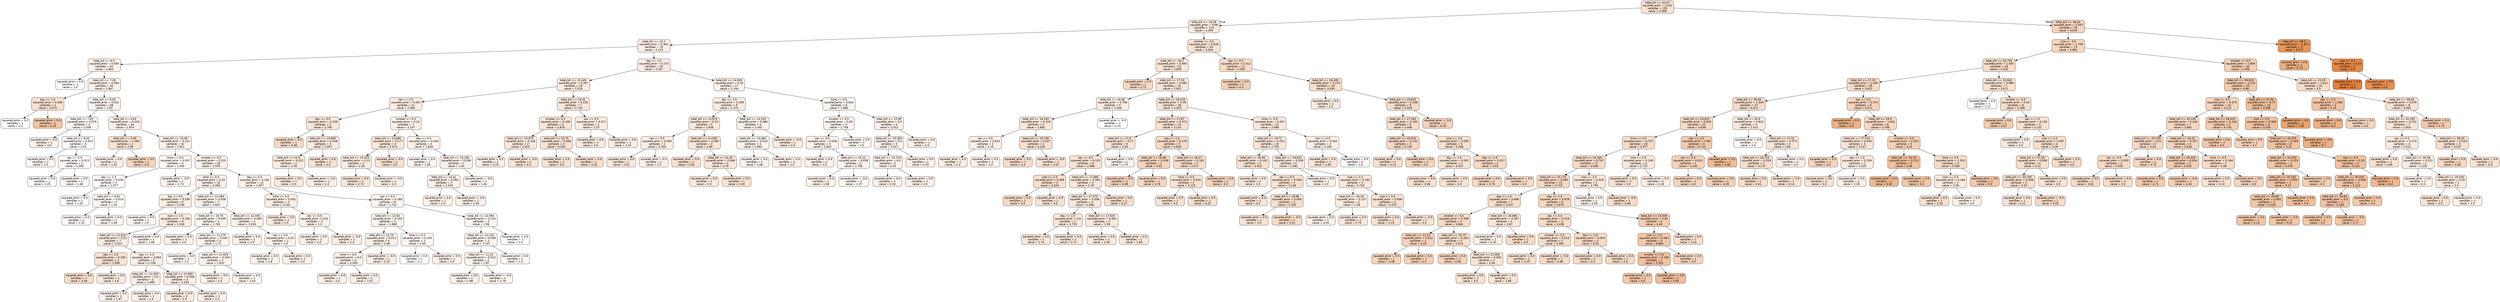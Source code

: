 digraph Tree {
node [shape=box, style="filled, rounded", color="black", fontname="helvetica"] ;
edge [fontname="helvetica"] ;
0 [label="total_bill <= 20.47\nsquared_error = 2.032\nsamples = 195\nvalue = 3.088", fillcolor="#f9e2d1"] ;
1 [label="total_bill <= 16.28\nsquared_error = 0.68\nsamples = 119\nvalue = 2.456", fillcolor="#fbebdf"] ;
0 -> 1 [labeldistance=2.5, labelangle=45, headlabel="True"] ;
2 [label="total_bill <= 13.2\nsquared_error = 0.481\nsamples = 76\nvalue = 2.135", fillcolor="#fcefe6"] ;
1 -> 2 ;
3 [label="total_bill <= 6.5\nsquared_error = 0.593\nsamples = 41\nvalue = 1.963", fillcolor="#fcf2ea"] ;
2 -> 3 ;
4 [label="squared_error = 0.0\nsamples = 1\nvalue = 1.0", fillcolor="#ffffff"] ;
3 -> 4 ;
5 [label="total_bill <= 7.38\nsquared_error = 0.584\nsamples = 40\nvalue = 1.987", fillcolor="#fcf1e9"] ;
3 -> 5 ;
6 [label="day <= 1.5\nsquared_error = 4.306\nsamples = 2\nvalue = 3.075", fillcolor="#f9e2d1"] ;
5 -> 6 ;
7 [label="squared_error = 0.0\nsamples = 1\nvalue = 1.0", fillcolor="#ffffff"] ;
6 -> 7 ;
8 [label="squared_error = 0.0\nsamples = 1\nvalue = 5.15", fillcolor="#f3c5a4"] ;
6 -> 8 ;
9 [label="total_bill <= 8.55\nsquared_error = 0.322\nsamples = 38\nvalue = 1.93", fillcolor="#fcf2eb"] ;
5 -> 9 ;
10 [label="total_bill <= 7.93\nsquared_error = 0.075\nsamples = 4\nvalue = 1.558", fillcolor="#fdf7f3"] ;
9 -> 10 ;
11 [label="squared_error = 0.0\nsamples = 1\nvalue = 2.0", fillcolor="#fcf1e9"] ;
10 -> 11 ;
12 [label="total_bill <= 8.43\nsquared_error = 0.013\nsamples = 3\nvalue = 1.41", fillcolor="#fef9f6"] ;
10 -> 12 ;
13 [label="squared_error = 0.0\nsamples = 1\nvalue = 1.5", fillcolor="#fef8f4"] ;
12 -> 13 ;
14 [label="sex <= 0.5\nsquared_error = 0.013\nsamples = 2\nvalue = 1.365", fillcolor="#fefaf7"] ;
12 -> 14 ;
15 [label="squared_error = 0.0\nsamples = 1\nvalue = 1.25", fillcolor="#fefcfa"] ;
14 -> 15 ;
16 [label="squared_error = 0.0\nsamples = 1\nvalue = 1.48", fillcolor="#fef8f4"] ;
14 -> 16 ;
17 [label="total_bill <= 9.64\nsquared_error = 0.333\nsamples = 34\nvalue = 1.974", fillcolor="#fcf1ea"] ;
9 -> 17 ;
18 [label="total_bill <= 9.09\nsquared_error = 1.082\nsamples = 2\nvalue = 2.96", fillcolor="#f9e4d4"] ;
17 -> 18 ;
19 [label="squared_error = 0.0\nsamples = 1\nvalue = 1.92", fillcolor="#fcf2eb"] ;
18 -> 19 ;
20 [label="squared_error = 0.0\nsamples = 1\nvalue = 4.0", fillcolor="#f6d5bd"] ;
18 -> 20 ;
21 [label="total_bill <= 10.08\nsquared_error = 0.222\nsamples = 32\nvalue = 1.912", fillcolor="#fcf2eb"] ;
17 -> 21 ;
22 [label="time <= 0.5\nsquared_error = 0.037\nsamples = 4\nvalue = 1.465", fillcolor="#fef8f5"] ;
21 -> 22 ;
23 [label="day <= 1.5\nsquared_error = 0.018\nsamples = 3\nvalue = 1.377", fillcolor="#fefaf7"] ;
22 -> 23 ;
24 [label="squared_error = 0.0\nsamples = 1\nvalue = 1.25", fillcolor="#fefcfa"] ;
23 -> 24 ;
25 [label="total_bill <= 9.81\nsquared_error = 0.014\nsamples = 2\nvalue = 1.44", fillcolor="#fef9f5"] ;
23 -> 25 ;
26 [label="squared_error = 0.0\nsamples = 1\nvalue = 1.32", fillcolor="#fefbf8"] ;
25 -> 26 ;
27 [label="squared_error = 0.0\nsamples = 1\nvalue = 1.56", fillcolor="#fdf7f3"] ;
25 -> 27 ;
28 [label="squared_error = -0.0\nsamples = 1\nvalue = 1.73", fillcolor="#fdf5ef"] ;
22 -> 28 ;
29 [label="smoker <= 0.5\nsquared_error = 0.215\nsamples = 28\nvalue = 1.976", fillcolor="#fcf1ea"] ;
21 -> 29 ;
30 [label="time <= 0.5\nsquared_error = 0.22\nsamples = 16\nvalue = 2.066", fillcolor="#fcf0e8"] ;
29 -> 30 ;
31 [label="day <= 0.5\nsquared_error = 0.295\nsamples = 9\nvalue = 2.236", fillcolor="#fbeee4"] ;
30 -> 31 ;
32 [label="squared_error = 0.0\nsamples = 1\nvalue = 1.5", fillcolor="#fef8f4"] ;
31 -> 32 ;
33 [label="size <= 2.5\nsquared_error = 0.256\nsamples = 8\nvalue = 2.328", fillcolor="#fbece2"] ;
31 -> 33 ;
34 [label="total_bill <= 11.815\nsquared_error = 0.22\nsamples = 7\nvalue = 2.423", fillcolor="#fbebe0"] ;
33 -> 34 ;
35 [label="day <= 1.5\nsquared_error = 0.156\nsamples = 2\nvalue = 2.995", fillcolor="#f9e3d3"] ;
34 -> 35 ;
36 [label="squared_error = 0.0\nsamples = 1\nvalue = 3.39", fillcolor="#f8deca"] ;
35 -> 36 ;
37 [label="squared_error = 0.0\nsamples = 1\nvalue = 2.6", fillcolor="#fae9dc"] ;
35 -> 37 ;
38 [label="day <= 1.5\nsquared_error = 0.063\nsamples = 5\nvalue = 2.194", fillcolor="#fceee5"] ;
34 -> 38 ;
39 [label="total_bill <= 12.355\nsquared_error = 0.0\nsamples = 2\nvalue = 1.985", fillcolor="#fcf1e9"] ;
38 -> 39 ;
40 [label="squared_error = 0.0\nsamples = 1\nvalue = 1.97", fillcolor="#fcf1ea"] ;
39 -> 40 ;
41 [label="squared_error = 0.0\nsamples = 1\nvalue = 2.0", fillcolor="#fcf1e9"] ;
39 -> 41 ;
42 [label="total_bill <= 12.895\nsquared_error = 0.056\nsamples = 3\nvalue = 2.333", fillcolor="#fbece2"] ;
38 -> 42 ;
43 [label="squared_error = 0.0\nsamples = 2\nvalue = 2.5", fillcolor="#fbeade"] ;
42 -> 43 ;
44 [label="squared_error = 0.0\nsamples = 1\nvalue = 2.0", fillcolor="#fcf1e9"] ;
42 -> 44 ;
45 [label="squared_error = 0.0\nsamples = 1\nvalue = 1.66", fillcolor="#fdf6f0"] ;
33 -> 45 ;
46 [label="total_bill <= 12.065\nsquared_error = 0.038\nsamples = 7\nvalue = 1.847", fillcolor="#fdf3ec"] ;
30 -> 46 ;
47 [label="total_bill <= 10.75\nsquared_error = 0.049\nsamples = 4\nvalue = 1.782", fillcolor="#fdf4ee"] ;
46 -> 47 ;
48 [label="squared_error = 0.0\nsamples = 1\nvalue = 2.0", fillcolor="#fcf1e9"] ;
47 -> 48 ;
49 [label="total_bill <= 11.275\nsquared_error = 0.045\nsamples = 3\nvalue = 1.71", fillcolor="#fdf5ef"] ;
47 -> 49 ;
50 [label="squared_error = 0.0\nsamples = 1\nvalue = 1.5", fillcolor="#fef8f4"] ;
49 -> 50 ;
51 [label="total_bill <= 11.625\nsquared_error = 0.034\nsamples = 2\nvalue = 1.815", fillcolor="#fdf4ed"] ;
49 -> 51 ;
52 [label="squared_error = 0.0\nsamples = 1\nvalue = 2.0", fillcolor="#fcf1e9"] ;
51 -> 52 ;
53 [label="squared_error = 0.0\nsamples = 1\nvalue = 1.63", fillcolor="#fdf6f1"] ;
51 -> 53 ;
54 [label="total_bill <= 12.345\nsquared_error = 0.009\nsamples = 3\nvalue = 1.933", fillcolor="#fcf2ea"] ;
46 -> 54 ;
55 [label="squared_error = 0.0\nsamples = 1\nvalue = 2.0", fillcolor="#fcf1e9"] ;
54 -> 55 ;
56 [label="sex <= 0.5\nsquared_error = 0.01\nsamples = 2\nvalue = 1.9", fillcolor="#fcf2eb"] ;
54 -> 56 ;
57 [label="squared_error = 0.0\nsamples = 1\nvalue = 1.8", fillcolor="#fdf4ed"] ;
56 -> 57 ;
58 [label="squared_error = 0.0\nsamples = 1\nvalue = 2.0", fillcolor="#fcf1e9"] ;
56 -> 58 ;
59 [label="day <= 0.5\nsquared_error = 0.185\nsamples = 12\nvalue = 1.857", fillcolor="#fdf3ec"] ;
29 -> 59 ;
60 [label="time <= 0.5\nsquared_error = 0.042\nsamples = 3\nvalue = 2.233", fillcolor="#fbeee4"] ;
59 -> 60 ;
61 [label="squared_error = 0.0\nsamples = 1\nvalue = 2.5", fillcolor="#fbeade"] ;
60 -> 61 ;
62 [label="sex <= 0.5\nsquared_error = 0.01\nsamples = 2\nvalue = 2.1", fillcolor="#fcf0e7"] ;
60 -> 62 ;
63 [label="squared_error = 0.0\nsamples = 1\nvalue = 2.0", fillcolor="#fcf1e9"] ;
62 -> 63 ;
64 [label="squared_error = -0.0\nsamples = 1\nvalue = 2.2", fillcolor="#fceee5"] ;
62 -> 64 ;
65 [label="sex <= 0.5\nsquared_error = 0.169\nsamples = 9\nvalue = 1.731", fillcolor="#fdf5ef"] ;
59 -> 65 ;
66 [label="total_bill <= 12.83\nsquared_error = 0.155\nsamples = 5\nvalue = 1.868", fillcolor="#fcf3ec"] ;
65 -> 66 ;
67 [label="total_bill <= 12.75\nsquared_error = 0.011\nsamples = 3\nvalue = 2.08", fillcolor="#fcf0e7"] ;
66 -> 67 ;
68 [label="time <= 0.5\nsquared_error = 0.0\nsamples = 2\nvalue = 2.005", fillcolor="#fcf1e9"] ;
67 -> 68 ;
69 [label="squared_error = 0.0\nsamples = 1\nvalue = 2.0", fillcolor="#fcf1e9"] ;
68 -> 69 ;
70 [label="squared_error = 0.0\nsamples = 1\nvalue = 2.01", fillcolor="#fcf1e9"] ;
68 -> 70 ;
71 [label="squared_error = -0.0\nsamples = 1\nvalue = 2.23", fillcolor="#fbeee4"] ;
67 -> 71 ;
72 [label="time <= 0.5\nsquared_error = 0.203\nsamples = 2\nvalue = 1.55", fillcolor="#fdf7f3"] ;
66 -> 72 ;
73 [label="squared_error = 0.0\nsamples = 1\nvalue = 1.1", fillcolor="#fffefd"] ;
72 -> 73 ;
74 [label="squared_error = 0.0\nsamples = 1\nvalue = 2.0", fillcolor="#fcf1e9"] ;
72 -> 74 ;
75 [label="total_bill <= 12.095\nsquared_error = 0.133\nsamples = 4\nvalue = 1.56", fillcolor="#fdf7f3"] ;
65 -> 75 ;
76 [label="total_bill <= 11.415\nsquared_error = 0.038\nsamples = 3\nvalue = 1.747", fillcolor="#fdf5ef"] ;
75 -> 76 ;
77 [label="total_bill <= 11.13\nsquared_error = 0.012\nsamples = 2\nvalue = 1.87", fillcolor="#fcf3ec"] ;
76 -> 77 ;
78 [label="squared_error = 0.0\nsamples = 1\nvalue = 1.98", fillcolor="#fcf1e9"] ;
77 -> 78 ;
79 [label="squared_error = -0.0\nsamples = 1\nvalue = 1.76", fillcolor="#fdf4ee"] ;
77 -> 79 ;
80 [label="squared_error = 0.0\nsamples = 1\nvalue = 1.5", fillcolor="#fef8f4"] ;
76 -> 80 ;
81 [label="squared_error = 0.0\nsamples = 1\nvalue = 1.0", fillcolor="#ffffff"] ;
75 -> 81 ;
82 [label="day <= 1.5\nsquared_error = 0.275\nsamples = 35\nvalue = 2.337", fillcolor="#fbece2"] ;
2 -> 82 ;
83 [label="total_bill <= 15.445\nsquared_error = 0.287\nsamples = 18\nvalue = 2.519", fillcolor="#fbeade"] ;
82 -> 83 ;
84 [label="sex <= 0.5\nsquared_error = 0.337\nsamples = 11\nvalue = 2.383", fillcolor="#fbece1"] ;
83 -> 84 ;
85 [label="day <= 0.5\nsquared_error = 0.238\nsamples = 4\nvalue = 2.795", fillcolor="#fae6d8"] ;
84 -> 85 ;
86 [label="squared_error = 0.0\nsamples = 1\nvalue = 3.48", fillcolor="#f8dcc8"] ;
85 -> 86 ;
87 [label="total_bill <= 14.895\nsquared_error = 0.109\nsamples = 3\nvalue = 2.567", fillcolor="#fae9dd"] ;
85 -> 87 ;
88 [label="total_bill <= 14.0\nsquared_error = 0.022\nsamples = 2\nvalue = 2.35", fillcolor="#fbece1"] ;
87 -> 88 ;
89 [label="squared_error = 0.0\nsamples = 1\nvalue = 2.5", fillcolor="#fbeade"] ;
88 -> 89 ;
90 [label="squared_error = -0.0\nsamples = 1\nvalue = 2.2", fillcolor="#fceee5"] ;
88 -> 90 ;
91 [label="squared_error = 0.0\nsamples = 1\nvalue = 3.0", fillcolor="#f9e3d3"] ;
87 -> 91 ;
92 [label="smoker <= 0.5\nsquared_error = 0.24\nsamples = 7\nvalue = 2.147", fillcolor="#fcefe6"] ;
84 -> 92 ;
93 [label="total_bill <= 13.685\nsquared_error = 0.177\nsamples = 3\nvalue = 2.573", fillcolor="#fae9dc"] ;
92 -> 93 ;
94 [label="total_bill <= 13.325\nsquared_error = 0.13\nsamples = 2\nvalue = 2.36", fillcolor="#fbece1"] ;
93 -> 94 ;
95 [label="squared_error = 0.0\nsamples = 1\nvalue = 2.72", fillcolor="#fae7d9"] ;
94 -> 95 ;
96 [label="squared_error = -0.0\nsamples = 1\nvalue = 2.0", fillcolor="#fcf1e9"] ;
94 -> 96 ;
97 [label="squared_error = 0.0\nsamples = 1\nvalue = 3.0", fillcolor="#f9e3d3"] ;
93 -> 97 ;
98 [label="day <= 0.5\nsquared_error = 0.049\nsamples = 4\nvalue = 1.828", fillcolor="#fdf3ed"] ;
92 -> 98 ;
99 [label="squared_error = 0.0\nsamples = 1\nvalue = 1.58", fillcolor="#fdf7f2"] ;
98 -> 99 ;
100 [label="total_bill <= 15.185\nsquared_error = 0.038\nsamples = 3\nvalue = 1.91", fillcolor="#fcf2eb"] ;
98 -> 100 ;
101 [label="total_bill <= 14.41\nsquared_error = 0.002\nsamples = 2\nvalue = 2.045", fillcolor="#fcf0e8"] ;
100 -> 101 ;
102 [label="squared_error = 0.0\nsamples = 1\nvalue = 2.0", fillcolor="#fcf1e9"] ;
101 -> 102 ;
103 [label="squared_error = -0.0\nsamples = 1\nvalue = 2.09", fillcolor="#fcf0e7"] ;
101 -> 103 ;
104 [label="squared_error = -0.0\nsamples = 1\nvalue = 1.64", fillcolor="#fdf6f1"] ;
100 -> 104 ;
105 [label="total_bill <= 16.01\nsquared_error = 0.135\nsamples = 7\nvalue = 2.733", fillcolor="#fae7d9"] ;
83 -> 105 ;
106 [label="smoker <= 0.5\nsquared_error = 0.109\nsamples = 5\nvalue = 2.878", fillcolor="#fae5d6"] ;
105 -> 106 ;
107 [label="total_bill <= 15.875\nsquared_error = 0.148\nsamples = 2\nvalue = 2.615", fillcolor="#fae8db"] ;
106 -> 107 ;
108 [label="squared_error = 0.0\nsamples = 1\nvalue = 2.23", fillcolor="#fbeee4"] ;
107 -> 108 ;
109 [label="squared_error = -0.0\nsamples = 1\nvalue = 3.0", fillcolor="#f9e3d3"] ;
107 -> 109 ;
110 [label="total_bill <= 15.75\nsquared_error = 0.006\nsamples = 3\nvalue = 3.053", fillcolor="#f9e2d2"] ;
106 -> 110 ;
111 [label="squared_error = 0.0\nsamples = 2\nvalue = 3.0", fillcolor="#f9e3d3"] ;
110 -> 111 ;
112 [label="squared_error = 0.0\nsamples = 1\nvalue = 3.16", fillcolor="#f9e1cf"] ;
110 -> 112 ;
113 [label="sex <= 0.5\nsquared_error = 0.017\nsamples = 2\nvalue = 2.37", fillcolor="#fbece1"] ;
105 -> 113 ;
114 [label="squared_error = 0.0\nsamples = 1\nvalue = 2.5", fillcolor="#fbeade"] ;
113 -> 114 ;
115 [label="squared_error = 0.0\nsamples = 1\nvalue = 2.24", fillcolor="#fbeee4"] ;
113 -> 115 ;
116 [label="total_bill <= 14.935\nsquared_error = 0.19\nsamples = 17\nvalue = 2.144", fillcolor="#fcefe6"] ;
82 -> 116 ;
117 [label="day <= 2.5\nsquared_error = 0.209\nsamples = 9\nvalue = 2.374", fillcolor="#fbece1"] ;
116 -> 117 ;
118 [label="total_bill <= 13.875\nsquared_error = 0.15\nsamples = 5\nvalue = 2.638", fillcolor="#fae8db"] ;
117 -> 118 ;
119 [label="sex <= 0.5\nsquared_error = 0.093\nsamples = 2\nvalue = 2.305", fillcolor="#fbede2"] ;
118 -> 119 ;
120 [label="squared_error = 0.0\nsamples = 1\nvalue = 2.61", fillcolor="#fae8dc"] ;
119 -> 120 ;
121 [label="squared_error = 0.0\nsamples = 1\nvalue = 2.0", fillcolor="#fcf1e9"] ;
119 -> 121 ;
122 [label="total_bill <= 14.005\nsquared_error = 0.065\nsamples = 3\nvalue = 2.86", fillcolor="#fae5d6"] ;
118 -> 122 ;
123 [label="squared_error = 0.0\nsamples = 1\nvalue = 3.06", fillcolor="#f9e2d2"] ;
122 -> 123 ;
124 [label="total_bill <= 14.45\nsquared_error = 0.068\nsamples = 2\nvalue = 2.76", fillcolor="#fae6d8"] ;
122 -> 124 ;
125 [label="squared_error = 0.0\nsamples = 1\nvalue = 2.5", fillcolor="#fbeade"] ;
124 -> 125 ;
126 [label="squared_error = 0.0\nsamples = 1\nvalue = 3.02", fillcolor="#f9e3d3"] ;
124 -> 126 ;
127 [label="total_bill <= 14.205\nsquared_error = 0.086\nsamples = 4\nvalue = 2.045", fillcolor="#fcf0e8"] ;
117 -> 127 ;
128 [label="total_bill <= 13.465\nsquared_error = 0.023\nsamples = 3\nvalue = 1.893", fillcolor="#fcf2eb"] ;
127 -> 128 ;
129 [label="squared_error = 0.0\nsamples = 1\nvalue = 1.68", fillcolor="#fdf5f0"] ;
128 -> 129 ;
130 [label="squared_error = 0.0\nsamples = 2\nvalue = 2.0", fillcolor="#fcf1e9"] ;
128 -> 130 ;
131 [label="squared_error = -0.0\nsamples = 1\nvalue = 2.5", fillcolor="#fbeade"] ;
127 -> 131 ;
132 [label="time <= 0.5\nsquared_error = 0.041\nsamples = 8\nvalue = 1.885", fillcolor="#fcf3ec"] ;
116 -> 132 ;
133 [label="smoker <= 0.5\nsquared_error = 0.05\nsamples = 4\nvalue = 1.758", fillcolor="#fdf4ee"] ;
132 -> 133 ;
134 [label="sex <= 0.5\nsquared_error = 0.038\nsamples = 3\nvalue = 1.843", fillcolor="#fdf3ec"] ;
133 -> 134 ;
135 [label="squared_error = 0.0\nsamples = 1\nvalue = 2.0", fillcolor="#fcf1e9"] ;
134 -> 135 ;
136 [label="total_bill <= 15.23\nsquared_error = 0.038\nsamples = 2\nvalue = 1.765", fillcolor="#fdf4ee"] ;
134 -> 136 ;
137 [label="squared_error = 0.0\nsamples = 1\nvalue = 1.96", fillcolor="#fcf2ea"] ;
136 -> 137 ;
138 [label="squared_error = -0.0\nsamples = 1\nvalue = 1.57", fillcolor="#fdf7f2"] ;
136 -> 138 ;
139 [label="squared_error = 0.0\nsamples = 1\nvalue = 1.5", fillcolor="#fef8f4"] ;
133 -> 139 ;
140 [label="total_bill <= 15.99\nsquared_error = 0.0\nsamples = 4\nvalue = 2.012", fillcolor="#fcf1e9"] ;
132 -> 140 ;
141 [label="total_bill <= 15.965\nsquared_error = 0.0\nsamples = 3\nvalue = 2.017", fillcolor="#fcf1e9"] ;
140 -> 141 ;
142 [label="total_bill <= 15.715\nsquared_error = 0.0\nsamples = 2\nvalue = 2.01", fillcolor="#fcf1e9"] ;
141 -> 142 ;
143 [label="squared_error = 0.0\nsamples = 1\nvalue = 2.02", fillcolor="#fcf1e9"] ;
142 -> 143 ;
144 [label="squared_error = 0.0\nsamples = 1\nvalue = 2.0", fillcolor="#fcf1e9"] ;
142 -> 144 ;
145 [label="squared_error = 0.0\nsamples = 1\nvalue = 2.03", fillcolor="#fcf1e8"] ;
141 -> 145 ;
146 [label="squared_error = 0.0\nsamples = 1\nvalue = 2.0", fillcolor="#fcf1e9"] ;
140 -> 146 ;
147 [label="smoker <= 0.5\nsquared_error = 0.526\nsamples = 43\nvalue = 3.024", fillcolor="#f9e3d2"] ;
1 -> 147 ;
148 [label="total_bill <= 16.3\nsquared_error = 0.493\nsamples = 32\nvalue = 2.859", fillcolor="#fae5d6"] ;
147 -> 148 ;
149 [label="squared_error = 0.0\nsamples = 1\nvalue = 3.71", fillcolor="#f7d9c3"] ;
148 -> 149 ;
150 [label="total_bill <= 17.03\nsquared_error = 0.485\nsamples = 31\nvalue = 2.831", fillcolor="#fae5d7"] ;
148 -> 150 ;
151 [label="total_bill <= 16.96\nsquared_error = 0.708\nsamples = 5\nvalue = 2.356", fillcolor="#fbece1"] ;
150 -> 151 ;
152 [label="total_bill <= 16.545\nsquared_error = 0.319\nsamples = 4\nvalue = 2.692", fillcolor="#fae7da"] ;
151 -> 152 ;
153 [label="sex <= 0.5\nsquared_error = 0.022\nsamples = 2\nvalue = 2.15", fillcolor="#fcefe6"] ;
152 -> 153 ;
154 [label="squared_error = 0.0\nsamples = 1\nvalue = 2.3", fillcolor="#fbede2"] ;
153 -> 154 ;
155 [label="squared_error = 0.0\nsamples = 1\nvalue = 2.0", fillcolor="#fcf1e9"] ;
153 -> 155 ;
156 [label="total_bill <= 16.795\nsquared_error = 0.027\nsamples = 2\nvalue = 3.235", fillcolor="#f9e0ce"] ;
152 -> 156 ;
157 [label="squared_error = 0.0\nsamples = 1\nvalue = 3.4", fillcolor="#f8ddca"] ;
156 -> 157 ;
158 [label="squared_error = -0.0\nsamples = 1\nvalue = 3.07", fillcolor="#f9e2d1"] ;
156 -> 158 ;
159 [label="squared_error = -0.0\nsamples = 1\nvalue = 1.01", fillcolor="#ffffff"] ;
151 -> 159 ;
160 [label="total_bill <= 18.315\nsquared_error = 0.39\nsamples = 26\nvalue = 2.923", fillcolor="#f9e4d5"] ;
150 -> 160 ;
161 [label="total_bill <= 17.87\nsquared_error = 0.373\nsamples = 14\nvalue = 3.124", fillcolor="#f9e1d0"] ;
160 -> 161 ;
162 [label="total_bill <= 17.8\nsquared_error = 0.27\nsamples = 9\nvalue = 2.85", fillcolor="#fae5d6"] ;
161 -> 162 ;
163 [label="sex <= 0.5\nsquared_error = 0.133\nsamples = 8\nvalue = 2.988", fillcolor="#f9e3d3"] ;
162 -> 163 ;
164 [label="size <= 2.5\nsquared_error = 0.056\nsamples = 3\nvalue = 3.333", fillcolor="#f8decc"] ;
163 -> 164 ;
165 [label="squared_error = 0.0\nsamples = 2\nvalue = 3.5", fillcolor="#f8dcc8"] ;
164 -> 165 ;
166 [label="squared_error = 0.0\nsamples = 1\nvalue = 3.0", fillcolor="#f9e3d3"] ;
164 -> 166 ;
167 [label="total_bill <= 17.685\nsquared_error = 0.065\nsamples = 5\nvalue = 2.78", fillcolor="#fae6d8"] ;
163 -> 167 ;
168 [label="total_bill <= 17.375\nsquared_error = 0.006\nsamples = 4\nvalue = 2.658", fillcolor="#fae8db"] ;
167 -> 168 ;
169 [label="day <= 2.5\nsquared_error = 0.0\nsamples = 2\nvalue = 2.725", fillcolor="#fae7d9"] ;
168 -> 169 ;
170 [label="squared_error = 0.0\nsamples = 1\nvalue = 2.74", fillcolor="#fae7d9"] ;
169 -> 170 ;
171 [label="squared_error = 0.0\nsamples = 1\nvalue = 2.71", fillcolor="#fae7d9"] ;
169 -> 171 ;
172 [label="total_bill <= 17.525\nsquared_error = 0.002\nsamples = 2\nvalue = 2.59", fillcolor="#fae9dc"] ;
168 -> 172 ;
173 [label="squared_error = 0.0\nsamples = 1\nvalue = 2.54", fillcolor="#fbe9dd"] ;
172 -> 173 ;
174 [label="squared_error = 0.0\nsamples = 1\nvalue = 2.64", fillcolor="#fae8db"] ;
172 -> 174 ;
175 [label="squared_error = 0.0\nsamples = 1\nvalue = 3.27", fillcolor="#f8dfcd"] ;
167 -> 175 ;
176 [label="squared_error = 0.0\nsamples = 1\nvalue = 1.75", fillcolor="#fdf4ee"] ;
162 -> 176 ;
177 [label="day <= 1.5\nsquared_error = 0.179\nsamples = 5\nvalue = 3.618", fillcolor="#f7dac5"] ;
161 -> 177 ;
178 [label="total_bill <= 18.08\nsquared_error = 0.026\nsamples = 2\nvalue = 3.92", fillcolor="#f7d6bf"] ;
177 -> 178 ;
179 [label="squared_error = 0.0\nsamples = 1\nvalue = 4.08", fillcolor="#f6d4bb"] ;
178 -> 179 ;
180 [label="squared_error = 0.0\nsamples = 1\nvalue = 3.76", fillcolor="#f7d8c2"] ;
178 -> 180 ;
181 [label="total_bill <= 18.27\nsquared_error = 0.181\nsamples = 3\nvalue = 3.417", fillcolor="#f8ddca"] ;
177 -> 181 ;
182 [label="time <= 0.5\nsquared_error = 0.016\nsamples = 2\nvalue = 3.125", fillcolor="#f9e1d0"] ;
181 -> 182 ;
183 [label="squared_error = 0.0\nsamples = 1\nvalue = 3.0", fillcolor="#f9e3d3"] ;
182 -> 183 ;
184 [label="squared_error = 0.0\nsamples = 1\nvalue = 3.25", fillcolor="#f8e0ce"] ;
182 -> 184 ;
185 [label="squared_error = 0.0\nsamples = 1\nvalue = 4.0", fillcolor="#f6d5bd"] ;
181 -> 185 ;
186 [label="time <= 0.5\nsquared_error = 0.307\nsamples = 12\nvalue = 2.688", fillcolor="#fae7da"] ;
160 -> 186 ;
187 [label="total_bill <= 19.71\nsquared_error = 0.214\nsamples = 10\nvalue = 2.792", fillcolor="#fae6d8"] ;
186 -> 187 ;
188 [label="total_bill <= 18.39\nsquared_error = 0.102\nsamples = 5\nvalue = 3.002", fillcolor="#f9e3d3"] ;
187 -> 188 ;
189 [label="squared_error = 0.0\nsamples = 1\nvalue = 2.5", fillcolor="#fbeade"] ;
188 -> 189 ;
190 [label="sex <= 0.5\nsquared_error = 0.049\nsamples = 4\nvalue = 3.128", fillcolor="#f9e1d0"] ;
188 -> 190 ;
191 [label="squared_error = 0.0\nsamples = 2\nvalue = 3.0", fillcolor="#f9e3d3"] ;
190 -> 191 ;
192 [label="total_bill <= 18.96\nsquared_error = 0.065\nsamples = 2\nvalue = 3.255", fillcolor="#f8dfcd"] ;
190 -> 192 ;
193 [label="squared_error = 0.0\nsamples = 1\nvalue = 3.0", fillcolor="#f9e3d3"] ;
192 -> 193 ;
194 [label="squared_error = -0.0\nsamples = 1\nvalue = 3.51", fillcolor="#f8dcc8"] ;
192 -> 194 ;
195 [label="total_bill <= 19.925\nsquared_error = 0.238\nsamples = 5\nvalue = 2.582", fillcolor="#fae9dc"] ;
187 -> 195 ;
196 [label="squared_error = 0.0\nsamples = 1\nvalue = 2.0", fillcolor="#fcf1e9"] ;
195 -> 196 ;
197 [label="size <= 2.5\nsquared_error = 0.192\nsamples = 4\nvalue = 2.728", fillcolor="#fae7d9"] ;
195 -> 197 ;
198 [label="total_bill <= 20.26\nsquared_error = 0.137\nsamples = 2\nvalue = 2.38", fillcolor="#fbece1"] ;
197 -> 198 ;
199 [label="squared_error = 0.0\nsamples = 1\nvalue = 2.01", fillcolor="#fcf1e9"] ;
198 -> 199 ;
200 [label="squared_error = 0.0\nsamples = 1\nvalue = 2.75", fillcolor="#fae7d9"] ;
198 -> 200 ;
201 [label="size <= 3.5\nsquared_error = 0.006\nsamples = 2\nvalue = 3.075", fillcolor="#f9e2d1"] ;
197 -> 201 ;
202 [label="squared_error = 0.0\nsamples = 1\nvalue = 3.15", fillcolor="#f9e1d0"] ;
201 -> 202 ;
203 [label="squared_error = -0.0\nsamples = 1\nvalue = 3.0", fillcolor="#f9e3d3"] ;
201 -> 203 ;
204 [label="sex <= 0.5\nsquared_error = 0.442\nsamples = 2\nvalue = 2.165", fillcolor="#fcefe5"] ;
186 -> 204 ;
205 [label="squared_error = 0.0\nsamples = 1\nvalue = 2.83", fillcolor="#fae5d7"] ;
204 -> 205 ;
206 [label="squared_error = 0.0\nsamples = 1\nvalue = 1.5", fillcolor="#fef8f4"] ;
204 -> 206 ;
207 [label="day <= 0.5\nsquared_error = 0.312\nsamples = 11\nvalue = 3.505", fillcolor="#f8dcc8"] ;
147 -> 207 ;
208 [label="squared_error = 0.0\nsamples = 1\nvalue = 4.3", fillcolor="#f5d1b6"] ;
207 -> 208 ;
209 [label="total_bill <= 16.435\nsquared_error = 0.274\nsamples = 10\nvalue = 3.426", fillcolor="#f8ddca"] ;
207 -> 209 ;
210 [label="squared_error = 0.0\nsamples = 1\nvalue = 2.5", fillcolor="#fbeade"] ;
209 -> 210 ;
211 [label="total_bill <= 19.625\nsquared_error = 0.198\nsamples = 9\nvalue = 3.529", fillcolor="#f8dcc7"] ;
209 -> 211 ;
212 [label="total_bill <= 17.165\nsquared_error = 0.162\nsamples = 8\nvalue = 3.446", fillcolor="#f8ddc9"] ;
211 -> 212 ;
213 [label="total_bill <= 16.525\nsquared_error = 0.132\nsamples = 3\nvalue = 3.743", fillcolor="#f7d9c3"] ;
212 -> 213 ;
214 [label="squared_error = 0.0\nsamples = 1\nvalue = 3.23", fillcolor="#f9e0ce"] ;
213 -> 214 ;
215 [label="squared_error = 0.0\nsamples = 2\nvalue = 4.0", fillcolor="#f6d5bd"] ;
213 -> 215 ;
216 [label="size <= 2.5\nsquared_error = 0.095\nsamples = 5\nvalue = 3.268", fillcolor="#f8dfcd"] ;
212 -> 216 ;
217 [label="day <= 1.5\nsquared_error = 0.001\nsamples = 3\nvalue = 3.027", fillcolor="#f9e3d2"] ;
216 -> 217 ;
218 [label="squared_error = 0.0\nsamples = 1\nvalue = 3.08", fillcolor="#f9e2d1"] ;
217 -> 218 ;
219 [label="squared_error = 0.0\nsamples = 2\nvalue = 3.0", fillcolor="#f9e3d3"] ;
217 -> 219 ;
220 [label="day <= 1.5\nsquared_error = 0.017\nsamples = 2\nvalue = 3.63", fillcolor="#f7dac5"] ;
216 -> 220 ;
221 [label="squared_error = 0.0\nsamples = 1\nvalue = 3.76", fillcolor="#f7d8c2"] ;
220 -> 221 ;
222 [label="squared_error = 0.0\nsamples = 1\nvalue = 3.5", fillcolor="#f8dcc8"] ;
220 -> 222 ;
223 [label="squared_error = -0.0\nsamples = 1\nvalue = 4.19", fillcolor="#f6d2b9"] ;
211 -> 223 ;
224 [label="total_bill <= 46.81\nsquared_error = 2.547\nsamples = 76\nvalue = 4.076", fillcolor="#f6d4bb"] ;
0 -> 224 [labeldistance=2.5, labelangle=-45, headlabel="False"] ;
225 [label="size <= 3.5\nsquared_error = 1.709\nsamples = 73\nvalue = 3.891", fillcolor="#f7d7bf"] ;
224 -> 225 ;
226 [label="total_bill <= 32.755\nsquared_error = 1.405\nsamples = 43\nvalue = 3.532", fillcolor="#f8dcc7"] ;
225 -> 226 ;
227 [label="total_bill <= 27.23\nsquared_error = 1.436\nsamples = 36\nvalue = 3.622", fillcolor="#f7dac5"] ;
226 -> 227 ;
228 [label="total_bill <= 26.06\nsquared_error = 1.034\nsamples = 27\nvalue = 3.471", fillcolor="#f8dcc9"] ;
227 -> 228 ;
229 [label="total_bill <= 24.615\nsquared_error = 0.918\nsamples = 23\nvalue = 3.638", fillcolor="#f7dac5"] ;
228 -> 229 ;
230 [label="time <= 0.5\nsquared_error = 0.757\nsamples = 20\nvalue = 3.477", fillcolor="#f8dcc9"] ;
229 -> 230 ;
231 [label="total_bill <= 24.165\nsquared_error = 0.747\nsamples = 17\nvalue = 3.609", fillcolor="#f7dac6"] ;
230 -> 231 ;
232 [label="total_bill <= 22.175\nsquared_error = 0.666\nsamples = 15\nvalue = 3.723", fillcolor="#f7d9c3"] ;
231 -> 232 ;
233 [label="day <= 1.5\nsquared_error = 0.498\nsamples = 7\nvalue = 3.437", fillcolor="#f8ddc9"] ;
232 -> 233 ;
234 [label="smoker <= 0.5\nsquared_error = 0.358\nsamples = 5\nvalue = 3.664", fillcolor="#f7dac4"] ;
233 -> 234 ;
235 [label="total_bill <= 21.31\nsquared_error = 0.012\nsamples = 2\nvalue = 4.19", fillcolor="#f6d2b9"] ;
234 -> 235 ;
236 [label="squared_error = 0.0\nsamples = 1\nvalue = 4.08", fillcolor="#f6d4bb"] ;
235 -> 236 ;
237 [label="squared_error = 0.0\nsamples = 1\nvalue = 4.3", fillcolor="#f5d1b6"] ;
235 -> 237 ;
238 [label="total_bill <= 20.75\nsquared_error = 0.281\nsamples = 3\nvalue = 3.313", fillcolor="#f8dfcc"] ;
234 -> 238 ;
239 [label="squared_error = 0.0\nsamples = 1\nvalue = 4.06", fillcolor="#f6d4bc"] ;
238 -> 239 ;
240 [label="total_bill <= 21.565\nsquared_error = 0.004\nsamples = 2\nvalue = 2.94", fillcolor="#f9e4d4"] ;
238 -> 240 ;
241 [label="squared_error = 0.0\nsamples = 1\nvalue = 3.0", fillcolor="#f9e3d3"] ;
240 -> 241 ;
242 [label="squared_error = 0.0\nsamples = 1\nvalue = 2.88", fillcolor="#fae5d6"] ;
240 -> 242 ;
243 [label="total_bill <= 20.885\nsquared_error = 0.397\nsamples = 2\nvalue = 2.87", fillcolor="#fae5d6"] ;
233 -> 243 ;
244 [label="squared_error = 0.0\nsamples = 1\nvalue = 2.24", fillcolor="#fbeee4"] ;
243 -> 244 ;
245 [label="squared_error = 0.0\nsamples = 1\nvalue = 3.5", fillcolor="#f8dcc8"] ;
243 -> 245 ;
246 [label="day <= 1.5\nsquared_error = 0.679\nsamples = 8\nvalue = 3.974", fillcolor="#f6d5be"] ;
232 -> 246 ;
247 [label="sex <= 0.5\nsquared_error = 0.016\nsamples = 4\nvalue = 3.458", fillcolor="#f8ddc9"] ;
246 -> 247 ;
248 [label="smoker <= 0.5\nsquared_error = 0.013\nsamples = 2\nvalue = 3.365", fillcolor="#f8decb"] ;
247 -> 248 ;
249 [label="squared_error = 0.0\nsamples = 1\nvalue = 3.25", fillcolor="#f8e0ce"] ;
248 -> 249 ;
250 [label="squared_error = -0.0\nsamples = 1\nvalue = 3.48", fillcolor="#f8dcc8"] ;
248 -> 250 ;
251 [label="day <= 0.5\nsquared_error = 0.003\nsamples = 2\nvalue = 3.55", fillcolor="#f8dbc7"] ;
247 -> 251 ;
252 [label="squared_error = 0.0\nsamples = 1\nvalue = 3.5", fillcolor="#f8dcc8"] ;
251 -> 252 ;
253 [label="squared_error = 0.0\nsamples = 1\nvalue = 3.6", fillcolor="#f7dbc6"] ;
251 -> 253 ;
254 [label="total_bill <= 23.505\nsquared_error = 0.81\nsamples = 4\nvalue = 4.49", fillcolor="#f5ceb2"] ;
246 -> 254 ;
255 [label="size <= 2.5\nsquared_error = 0.461\nsamples = 3\nvalue = 4.883", fillcolor="#f4c9aa"] ;
254 -> 255 ;
256 [label="smoker <= 0.5\nsquared_error = 0.106\nsamples = 2\nvalue = 5.325", fillcolor="#f3c2a0"] ;
255 -> 256 ;
257 [label="squared_error = 0.0\nsamples = 1\nvalue = 5.0", fillcolor="#f3c7a7"] ;
256 -> 257 ;
258 [label="squared_error = -0.0\nsamples = 1\nvalue = 5.65", fillcolor="#f2be99"] ;
256 -> 258 ;
259 [label="squared_error = 0.0\nsamples = 1\nvalue = 4.0", fillcolor="#f6d5bd"] ;
255 -> 259 ;
260 [label="squared_error = 0.0\nsamples = 1\nvalue = 3.31", fillcolor="#f8dfcc"] ;
254 -> 260 ;
261 [label="size <= 2.5\nsquared_error = 0.526\nsamples = 2\nvalue = 2.755", fillcolor="#fae6d8"] ;
231 -> 261 ;
262 [label="squared_error = 0.0\nsamples = 1\nvalue = 2.03", fillcolor="#fcf1e8"] ;
261 -> 262 ;
263 [label="squared_error = -0.0\nsamples = 1\nvalue = 3.48", fillcolor="#f8dcc8"] ;
261 -> 263 ;
264 [label="size <= 2.5\nsquared_error = 0.149\nsamples = 3\nvalue = 2.727", fillcolor="#fae7d9"] ;
230 -> 264 ;
265 [label="squared_error = 0.0\nsamples = 2\nvalue = 3.0", fillcolor="#f9e3d3"] ;
264 -> 265 ;
266 [label="squared_error = 0.0\nsamples = 1\nvalue = 2.18", fillcolor="#fceee5"] ;
264 -> 266 ;
267 [label="day <= 2.5\nsquared_error = 0.66\nsamples = 3\nvalue = 4.713", fillcolor="#f4cbad"] ;
229 -> 267 ;
268 [label="sex <= 0.5\nsquared_error = 0.021\nsamples = 2\nvalue = 4.145", fillcolor="#f6d3ba"] ;
267 -> 268 ;
269 [label="squared_error = 0.0\nsamples = 1\nvalue = 4.0", fillcolor="#f6d5bd"] ;
268 -> 269 ;
270 [label="squared_error = 0.0\nsamples = 1\nvalue = 4.29", fillcolor="#f5d1b7"] ;
268 -> 270 ;
271 [label="squared_error = 0.0\nsamples = 1\nvalue = 5.85", fillcolor="#f1bb94"] ;
267 -> 271 ;
272 [label="total_bill <= 26.5\nsquared_error = 0.622\nsamples = 4\nvalue = 2.512", fillcolor="#fbeade"] ;
228 -> 272 ;
273 [label="squared_error = 0.0\nsamples = 1\nvalue = 1.5", fillcolor="#fef8f4"] ;
272 -> 273 ;
274 [label="total_bill <= 27.02\nsquared_error = 0.373\nsamples = 3\nvalue = 2.85", fillcolor="#fae5d6"] ;
272 -> 274 ;
275 [label="total_bill <= 26.725\nsquared_error = 0.018\nsamples = 2\nvalue = 3.275", fillcolor="#f8dfcd"] ;
274 -> 275 ;
276 [label="squared_error = 0.0\nsamples = 1\nvalue = 3.41", fillcolor="#f8ddca"] ;
275 -> 276 ;
277 [label="squared_error = -0.0\nsamples = 1\nvalue = 3.14", fillcolor="#f9e1d0"] ;
275 -> 277 ;
278 [label="squared_error = 0.0\nsamples = 1\nvalue = 2.0", fillcolor="#fcf1e9"] ;
274 -> 278 ;
279 [label="sex <= 0.5\nsquared_error = 2.374\nsamples = 9\nvalue = 4.072", fillcolor="#f6d4bb"] ;
227 -> 279 ;
280 [label="squared_error = 0.0\nsamples = 1\nvalue = 6.5", fillcolor="#efb286"] ;
279 -> 280 ;
281 [label="total_bill <= 29.0\nsquared_error = 1.842\nsamples = 8\nvalue = 3.769", fillcolor="#f7d8c2"] ;
279 -> 281 ;
282 [label="total_bill <= 27.915\nsquared_error = 0.634\nsamples = 3\nvalue = 3.017", fillcolor="#f9e3d3"] ;
281 -> 282 ;
283 [label="squared_error = 0.0\nsamples = 1\nvalue = 4.0", fillcolor="#f6d5bd"] ;
282 -> 283 ;
284 [label="day <= 1.0\nsquared_error = 0.226\nsamples = 2\nvalue = 2.525", fillcolor="#fbeadd"] ;
282 -> 284 ;
285 [label="squared_error = 0.0\nsamples = 1\nvalue = 3.0", fillcolor="#f9e3d3"] ;
284 -> 285 ;
286 [label="squared_error = 0.0\nsamples = 1\nvalue = 2.05", fillcolor="#fcf0e8"] ;
284 -> 286 ;
287 [label="smoker <= 0.5\nsquared_error = 2.023\nsamples = 5\nvalue = 4.22", fillcolor="#f6d2b8"] ;
281 -> 287 ;
288 [label="total_bill <= 30.15\nsquared_error = 0.212\nsamples = 2\nvalue = 5.46", fillcolor="#f2c19d"] ;
287 -> 288 ;
289 [label="squared_error = 0.0\nsamples = 1\nvalue = 5.92", fillcolor="#f1ba93"] ;
288 -> 289 ;
290 [label="squared_error = 0.0\nsamples = 1\nvalue = 5.0", fillcolor="#f3c7a7"] ;
288 -> 290 ;
291 [label="time <= 0.5\nsquared_error = 1.523\nsamples = 3\nvalue = 3.393", fillcolor="#f8ddca"] ;
287 -> 291 ;
292 [label="size <= 2.5\nsquared_error = 0.348\nsamples = 2\nvalue = 2.59", fillcolor="#fae9dc"] ;
291 -> 292 ;
293 [label="squared_error = 0.0\nsamples = 1\nvalue = 3.18", fillcolor="#f9e0cf"] ;
292 -> 293 ;
294 [label="squared_error = 0.0\nsamples = 1\nvalue = 2.0", fillcolor="#fcf1e9"] ;
292 -> 294 ;
295 [label="squared_error = 0.0\nsamples = 1\nvalue = 5.0", fillcolor="#f3c7a7"] ;
291 -> 295 ;
296 [label="total_bill <= 32.865\nsquared_error = 0.988\nsamples = 7\nvalue = 3.071", fillcolor="#f9e2d1"] ;
226 -> 296 ;
297 [label="squared_error = 0.0\nsamples = 1\nvalue = 1.17", fillcolor="#fffdfb"] ;
296 -> 297 ;
298 [label="smoker <= 0.5\nsquared_error = 0.45\nsamples = 6\nvalue = 3.388", fillcolor="#f8deca"] ;
296 -> 298 ;
299 [label="squared_error = 0.0\nsamples = 1\nvalue = 4.67", fillcolor="#f4ccae"] ;
298 -> 299 ;
300 [label="day <= 1.5\nsquared_error = 0.145\nsamples = 5\nvalue = 3.132", fillcolor="#f9e1d0"] ;
298 -> 300 ;
301 [label="squared_error = 0.0\nsamples = 1\nvalue = 2.5", fillcolor="#fbeade"] ;
300 -> 301 ;
302 [label="size <= 2.5\nsquared_error = 0.057\nsamples = 4\nvalue = 3.29", fillcolor="#f8dfcd"] ;
300 -> 302 ;
303 [label="total_bill <= 37.59\nsquared_error = 0.056\nsamples = 3\nvalue = 3.22", fillcolor="#f9e0ce"] ;
302 -> 303 ;
304 [label="total_bill <= 33.765\nsquared_error = 0.048\nsamples = 2\nvalue = 3.33", fillcolor="#f8decc"] ;
303 -> 304 ;
305 [label="squared_error = 0.0\nsamples = 1\nvalue = 3.11", fillcolor="#f9e1d1"] ;
304 -> 305 ;
306 [label="squared_error = -0.0\nsamples = 1\nvalue = 3.55", fillcolor="#f8dbc7"] ;
304 -> 306 ;
307 [label="squared_error = 0.0\nsamples = 1\nvalue = 3.0", fillcolor="#f9e3d3"] ;
303 -> 307 ;
308 [label="squared_error = 0.0\nsamples = 1\nvalue = 3.5", fillcolor="#f8dcc8"] ;
302 -> 308 ;
309 [label="smoker <= 0.5\nsquared_error = 1.694\nsamples = 30\nvalue = 4.406", fillcolor="#f5cfb4"] ;
225 -> 309 ;
310 [label="total_bill <= 29.825\nsquared_error = 1.115\nsamples = 20\nvalue = 4.86", fillcolor="#f4c9aa"] ;
309 -> 310 ;
311 [label="size <= 4.5\nsquared_error = 0.375\nsamples = 10\nvalue = 4.123", fillcolor="#f6d3ba"] ;
310 -> 311 ;
312 [label="total_bill <= 25.145\nsquared_error = 0.246\nsamples = 7\nvalue = 3.861", fillcolor="#f7d7c0"] ;
311 -> 312 ;
313 [label="total_bill <= 24.795\nsquared_error = 0.01\nsamples = 3\nvalue = 3.62", fillcolor="#f7dac5"] ;
312 -> 313 ;
314 [label="sex <= 0.5\nsquared_error = 0.003\nsamples = 2\nvalue = 3.555", fillcolor="#f8dbc7"] ;
313 -> 314 ;
315 [label="squared_error = 0.0\nsamples = 1\nvalue = 3.61", fillcolor="#f7dac6"] ;
314 -> 315 ;
316 [label="squared_error = 0.0\nsamples = 1\nvalue = 3.5", fillcolor="#f8dcc8"] ;
314 -> 316 ;
317 [label="squared_error = 0.0\nsamples = 1\nvalue = 3.75", fillcolor="#f7d8c2"] ;
313 -> 317 ;
318 [label="total_bill <= 26.22\nsquared_error = 0.347\nsamples = 4\nvalue = 4.043", fillcolor="#f6d4bc"] ;
312 -> 318 ;
319 [label="total_bill <= 25.425\nsquared_error = 0.034\nsamples = 2\nvalue = 4.525", fillcolor="#f5ceb1"] ;
318 -> 319 ;
320 [label="squared_error = 0.0\nsamples = 1\nvalue = 4.71", fillcolor="#f4cbad"] ;
319 -> 320 ;
321 [label="squared_error = -0.0\nsamples = 1\nvalue = 4.34", fillcolor="#f5d0b6"] ;
319 -> 321 ;
322 [label="time <= 0.5\nsquared_error = 0.194\nsamples = 2\nvalue = 3.56", fillcolor="#f8dbc7"] ;
318 -> 322 ;
323 [label="squared_error = 0.0\nsamples = 1\nvalue = 3.12", fillcolor="#f9e1d0"] ;
322 -> 323 ;
324 [label="squared_error = 0.0\nsamples = 1\nvalue = 4.0", fillcolor="#f6d5bd"] ;
322 -> 324 ;
325 [label="total_bill <= 28.425\nsquared_error = 0.142\nsamples = 3\nvalue = 4.733", fillcolor="#f4cbad"] ;
311 -> 325 ;
326 [label="squared_error = 0.0\nsamples = 2\nvalue = 5.0", fillcolor="#f3c7a7"] ;
325 -> 326 ;
327 [label="squared_error = 0.0\nsamples = 1\nvalue = 4.2", fillcolor="#f6d2b9"] ;
325 -> 327 ;
328 [label="total_bill <= 37.34\nsquared_error = 0.77\nsamples = 10\nvalue = 5.596", fillcolor="#f2bf9a"] ;
310 -> 328 ;
329 [label="size <= 5.5\nsquared_error = 0.369\nsamples = 9\nvalue = 5.376", fillcolor="#f2c29f"] ;
328 -> 329 ;
330 [label="total_bill <= 32.055\nsquared_error = 0.169\nsamples = 8\nvalue = 5.21", fillcolor="#f3c4a2"] ;
329 -> 330 ;
331 [label="total_bill <= 31.055\nsquared_error = 0.153\nsamples = 4\nvalue = 5.078", fillcolor="#f3c6a5"] ;
330 -> 331 ;
332 [label="total_bill <= 30.165\nsquared_error = 0.055\nsamples = 3\nvalue = 5.27", fillcolor="#f3c3a1"] ;
331 -> 332 ;
333 [label="total_bill <= 29.89\nsquared_error = 0.001\nsamples = 2\nvalue = 5.105", fillcolor="#f3c6a5"] ;
332 -> 333 ;
334 [label="squared_error = 0.0\nsamples = 1\nvalue = 5.14", fillcolor="#f3c5a4"] ;
333 -> 334 ;
335 [label="squared_error = -0.0\nsamples = 1\nvalue = 5.07", fillcolor="#f3c6a5"] ;
333 -> 335 ;
336 [label="squared_error = 0.0\nsamples = 1\nvalue = 5.6", fillcolor="#f2bf9a"] ;
332 -> 336 ;
337 [label="squared_error = 0.0\nsamples = 1\nvalue = 4.5", fillcolor="#f5ceb2"] ;
331 -> 337 ;
338 [label="sex <= 0.5\nsquared_error = 0.15\nsamples = 4\nvalue = 5.342", fillcolor="#f2c29f"] ;
330 -> 338 ;
339 [label="total_bill <= 35.045\nsquared_error = 0.008\nsamples = 3\nvalue = 5.123", fillcolor="#f3c5a4"] ;
338 -> 339 ;
340 [label="total_bill <= 34.82\nsquared_error = 0.0\nsamples = 2\nvalue = 5.185", fillcolor="#f3c4a3"] ;
339 -> 340 ;
341 [label="squared_error = 0.0\nsamples = 1\nvalue = 5.2", fillcolor="#f3c4a3"] ;
340 -> 341 ;
342 [label="squared_error = -0.0\nsamples = 1\nvalue = 5.17", fillcolor="#f3c5a3"] ;
340 -> 342 ;
343 [label="squared_error = 0.0\nsamples = 1\nvalue = 5.0", fillcolor="#f3c7a7"] ;
339 -> 343 ;
344 [label="squared_error = 0.0\nsamples = 1\nvalue = 6.0", fillcolor="#f1b991"] ;
338 -> 344 ;
345 [label="squared_error = -0.0\nsamples = 1\nvalue = 6.7", fillcolor="#efaf82"] ;
329 -> 345 ;
346 [label="squared_error = 0.0\nsamples = 1\nvalue = 7.58", fillcolor="#eca36e"] ;
328 -> 346 ;
347 [label="total_bill <= 23.59\nsquared_error = 1.621\nsamples = 10\nvalue = 3.5", fillcolor="#f8dcc8"] ;
309 -> 347 ;
348 [label="day <= 2.5\nsquared_error = 1.562\nsamples = 2\nvalue = 5.25", fillcolor="#f3c4a2"] ;
347 -> 348 ;
349 [label="squared_error = 0.0\nsamples = 1\nvalue = 6.5", fillcolor="#efb286"] ;
348 -> 349 ;
350 [label="squared_error = 0.0\nsamples = 1\nvalue = 4.0", fillcolor="#f6d5bd"] ;
348 -> 350 ;
351 [label="total_bill <= 39.45\nsquared_error = 0.679\nsamples = 8\nvalue = 3.062", fillcolor="#f9e2d2"] ;
347 -> 351 ;
352 [label="total_bill <= 32.555\nsquared_error = 0.322\nsamples = 7\nvalue = 2.824", fillcolor="#fae5d7"] ;
351 -> 352 ;
353 [label="sex <= 0.5\nsquared_error = 0.274\nsamples = 4\nvalue = 2.522", fillcolor="#fbeade"] ;
352 -> 353 ;
354 [label="squared_error = 0.0\nsamples = 1\nvalue = 3.09", fillcolor="#f9e2d1"] ;
353 -> 354 ;
355 [label="total_bill <= 26.08\nsquared_error = 0.222\nsamples = 3\nvalue = 2.333", fillcolor="#fbece2"] ;
353 -> 355 ;
356 [label="squared_error = 0.0\nsamples = 1\nvalue = 2.0", fillcolor="#fcf1e9"] ;
355 -> 356 ;
357 [label="total_bill <= 29.305\nsquared_error = 0.25\nsamples = 2\nvalue = 2.5", fillcolor="#fbeade"] ;
355 -> 357 ;
358 [label="squared_error = 0.0\nsamples = 1\nvalue = 3.0", fillcolor="#f9e3d3"] ;
357 -> 358 ;
359 [label="squared_error = 0.0\nsamples = 1\nvalue = 2.0", fillcolor="#fcf1e9"] ;
357 -> 359 ;
360 [label="total_bill <= 36.33\nsquared_error = 0.103\nsamples = 3\nvalue = 3.227", fillcolor="#f9e0ce"] ;
352 -> 360 ;
361 [label="squared_error = 0.0\nsamples = 1\nvalue = 3.68", fillcolor="#f7d9c4"] ;
360 -> 361 ;
362 [label="squared_error = 0.0\nsamples = 2\nvalue = 3.0", fillcolor="#f9e3d3"] ;
360 -> 362 ;
363 [label="squared_error = 0.0\nsamples = 1\nvalue = 4.73", fillcolor="#f4cbad"] ;
351 -> 363 ;
364 [label="total_bill <= 48.3\nsquared_error = 1.872\nsamples = 3\nvalue = 8.577", fillcolor="#e99558"] ;
224 -> 364 ;
365 [label="squared_error = 0.0\nsamples = 1\nvalue = 6.73", fillcolor="#eeaf81"] ;
364 -> 365 ;
366 [label="size <= 3.5\nsquared_error = 0.25\nsamples = 2\nvalue = 9.5", fillcolor="#e68844"] ;
364 -> 366 ;
367 [label="squared_error = 0.0\nsamples = 1\nvalue = 10.0", fillcolor="#e58139"] ;
366 -> 367 ;
368 [label="squared_error = 0.0\nsamples = 1\nvalue = 9.0", fillcolor="#e88f4f"] ;
366 -> 368 ;
}